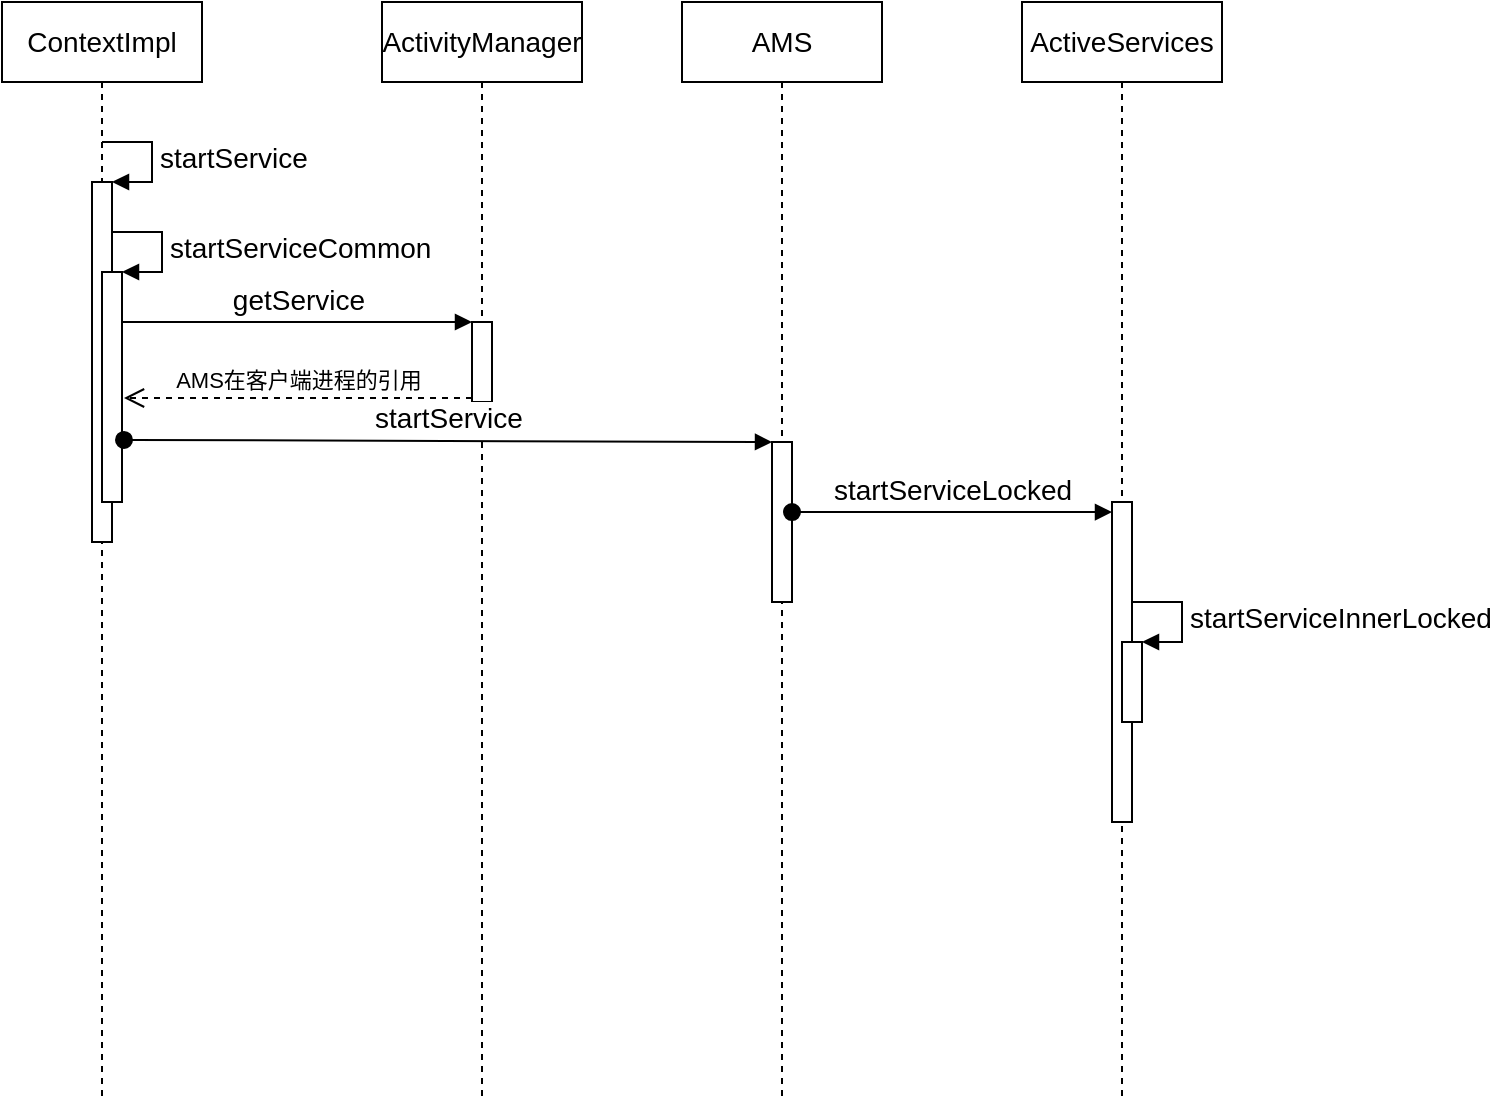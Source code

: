 <mxfile version="10.6.5" type="github"><diagram id="X8ZEGKLsJn1Lz2BSnnBl" name="Page-1"><mxGraphModel dx="1634" dy="738" grid="1" gridSize="10" guides="1" tooltips="1" connect="1" arrows="1" fold="1" page="1" pageScale="1" pageWidth="827" pageHeight="1169" math="0" shadow="0"><root><mxCell id="0"/><mxCell id="1" parent="0"/><mxCell id="AMuDz_2NiUKyXDO2iBnm-1" value="&lt;font style=&quot;font-size: 14px&quot;&gt;ContextImpl&lt;/font&gt;" style="shape=umlLifeline;perimeter=lifelinePerimeter;whiteSpace=wrap;html=1;container=1;collapsible=0;recursiveResize=0;outlineConnect=0;" vertex="1" parent="1"><mxGeometry x="100" y="50" width="100" height="550" as="geometry"/></mxCell><mxCell id="AMuDz_2NiUKyXDO2iBnm-3" value="" style="html=1;points=[];perimeter=orthogonalPerimeter;" vertex="1" parent="AMuDz_2NiUKyXDO2iBnm-1"><mxGeometry x="45" y="90" width="10" height="180" as="geometry"/></mxCell><mxCell id="AMuDz_2NiUKyXDO2iBnm-4" value="&lt;font style=&quot;font-size: 14px&quot;&gt;startService&lt;/font&gt;" style="edgeStyle=orthogonalEdgeStyle;html=1;align=left;spacingLeft=2;endArrow=block;rounded=0;entryX=1;entryY=0;" edge="1" target="AMuDz_2NiUKyXDO2iBnm-3" parent="AMuDz_2NiUKyXDO2iBnm-1"><mxGeometry relative="1" as="geometry"><mxPoint x="50" y="70" as="sourcePoint"/><Array as="points"><mxPoint x="75" y="70"/></Array></mxGeometry></mxCell><mxCell id="AMuDz_2NiUKyXDO2iBnm-5" value="" style="html=1;points=[];perimeter=orthogonalPerimeter;" vertex="1" parent="AMuDz_2NiUKyXDO2iBnm-1"><mxGeometry x="50" y="135" width="10" height="115" as="geometry"/></mxCell><mxCell id="AMuDz_2NiUKyXDO2iBnm-6" value="&lt;font style=&quot;font-size: 14px&quot;&gt;startServiceCommon&lt;/font&gt;" style="edgeStyle=orthogonalEdgeStyle;html=1;align=left;spacingLeft=2;endArrow=block;rounded=0;entryX=1;entryY=0;" edge="1" target="AMuDz_2NiUKyXDO2iBnm-5" parent="AMuDz_2NiUKyXDO2iBnm-1"><mxGeometry relative="1" as="geometry"><mxPoint x="55" y="115" as="sourcePoint"/><Array as="points"><mxPoint x="80" y="115"/></Array></mxGeometry></mxCell><mxCell id="AMuDz_2NiUKyXDO2iBnm-2" value="&lt;font style=&quot;font-size: 14px&quot;&gt;ActivityManager&lt;/font&gt;" style="shape=umlLifeline;perimeter=lifelinePerimeter;whiteSpace=wrap;html=1;container=1;collapsible=0;recursiveResize=0;outlineConnect=0;" vertex="1" parent="1"><mxGeometry x="290" y="50" width="100" height="550" as="geometry"/></mxCell><mxCell id="AMuDz_2NiUKyXDO2iBnm-7" value="" style="html=1;points=[];perimeter=orthogonalPerimeter;" vertex="1" parent="AMuDz_2NiUKyXDO2iBnm-2"><mxGeometry x="45" y="160" width="10" height="40" as="geometry"/></mxCell><mxCell id="AMuDz_2NiUKyXDO2iBnm-8" value="&lt;font style=&quot;font-size: 14px&quot;&gt;getService&lt;/font&gt;" style="html=1;verticalAlign=bottom;endArrow=block;entryX=0;entryY=0;" edge="1" target="AMuDz_2NiUKyXDO2iBnm-7" parent="1" source="AMuDz_2NiUKyXDO2iBnm-5"><mxGeometry relative="1" as="geometry"><mxPoint x="265" y="210" as="sourcePoint"/></mxGeometry></mxCell><mxCell id="AMuDz_2NiUKyXDO2iBnm-9" value="AMS在客户端进程的引用" style="html=1;verticalAlign=bottom;endArrow=open;dashed=1;endSize=8;exitX=0;exitY=0.95;" edge="1" source="AMuDz_2NiUKyXDO2iBnm-7" parent="1"><mxGeometry relative="1" as="geometry"><mxPoint x="161" y="248" as="targetPoint"/></mxGeometry></mxCell><mxCell id="AMuDz_2NiUKyXDO2iBnm-10" value="&lt;font style=&quot;font-size: 14px&quot;&gt;AMS&lt;/font&gt;" style="shape=umlLifeline;perimeter=lifelinePerimeter;whiteSpace=wrap;html=1;container=1;collapsible=0;recursiveResize=0;outlineConnect=0;" vertex="1" parent="1"><mxGeometry x="440" y="50" width="100" height="550" as="geometry"/></mxCell><mxCell id="AMuDz_2NiUKyXDO2iBnm-12" value="" style="html=1;points=[];perimeter=orthogonalPerimeter;" vertex="1" parent="AMuDz_2NiUKyXDO2iBnm-10"><mxGeometry x="45" y="220" width="10" height="80" as="geometry"/></mxCell><mxCell id="AMuDz_2NiUKyXDO2iBnm-13" value="&lt;font style=&quot;font-size: 14px&quot;&gt;startService&lt;/font&gt;" style="html=1;verticalAlign=bottom;startArrow=oval;endArrow=block;startSize=8;exitX=1.1;exitY=0.73;exitDx=0;exitDy=0;exitPerimeter=0;" edge="1" target="AMuDz_2NiUKyXDO2iBnm-12" parent="1" source="AMuDz_2NiUKyXDO2iBnm-5"><mxGeometry relative="1" as="geometry"><mxPoint x="425" y="270" as="sourcePoint"/></mxGeometry></mxCell><mxCell id="AMuDz_2NiUKyXDO2iBnm-14" value="&lt;font style=&quot;font-size: 14px&quot;&gt;ActiveServices&lt;/font&gt;" style="shape=umlLifeline;perimeter=lifelinePerimeter;whiteSpace=wrap;html=1;container=1;collapsible=0;recursiveResize=0;outlineConnect=0;" vertex="1" parent="1"><mxGeometry x="610" y="50" width="100" height="550" as="geometry"/></mxCell><mxCell id="AMuDz_2NiUKyXDO2iBnm-16" value="" style="html=1;points=[];perimeter=orthogonalPerimeter;" vertex="1" parent="AMuDz_2NiUKyXDO2iBnm-14"><mxGeometry x="45" y="250" width="10" height="160" as="geometry"/></mxCell><mxCell id="AMuDz_2NiUKyXDO2iBnm-18" value="" style="html=1;points=[];perimeter=orthogonalPerimeter;" vertex="1" parent="AMuDz_2NiUKyXDO2iBnm-14"><mxGeometry x="50" y="320" width="10" height="40" as="geometry"/></mxCell><mxCell id="AMuDz_2NiUKyXDO2iBnm-19" value="&lt;font style=&quot;font-size: 14px&quot;&gt;startServiceInnerLocked&lt;/font&gt;" style="edgeStyle=orthogonalEdgeStyle;html=1;align=left;spacingLeft=2;endArrow=block;rounded=0;entryX=1;entryY=0;" edge="1" target="AMuDz_2NiUKyXDO2iBnm-18" parent="AMuDz_2NiUKyXDO2iBnm-14"><mxGeometry relative="1" as="geometry"><mxPoint x="55" y="300" as="sourcePoint"/><Array as="points"><mxPoint x="80" y="300"/></Array></mxGeometry></mxCell><mxCell id="AMuDz_2NiUKyXDO2iBnm-17" value="&lt;font style=&quot;font-size: 14px&quot;&gt;startServiceLocked&lt;/font&gt;" style="html=1;verticalAlign=bottom;startArrow=oval;endArrow=block;startSize=8;exitX=1;exitY=0.438;exitDx=0;exitDy=0;exitPerimeter=0;" edge="1" target="AMuDz_2NiUKyXDO2iBnm-16" parent="1" source="AMuDz_2NiUKyXDO2iBnm-12"><mxGeometry relative="1" as="geometry"><mxPoint x="595" y="300" as="sourcePoint"/></mxGeometry></mxCell></root></mxGraphModel></diagram></mxfile>